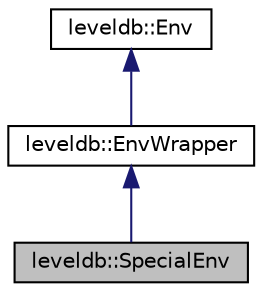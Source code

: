 digraph "leveldb::SpecialEnv"
{
  edge [fontname="Helvetica",fontsize="10",labelfontname="Helvetica",labelfontsize="10"];
  node [fontname="Helvetica",fontsize="10",shape=record];
  Node1 [label="leveldb::SpecialEnv",height=0.2,width=0.4,color="black", fillcolor="grey75", style="filled" fontcolor="black"];
  Node2 -> Node1 [dir="back",color="midnightblue",fontsize="10",style="solid"];
  Node2 [label="leveldb::EnvWrapper",height=0.2,width=0.4,color="black", fillcolor="white", style="filled",URL="$classleveldb_1_1_env_wrapper.html"];
  Node3 -> Node2 [dir="back",color="midnightblue",fontsize="10",style="solid"];
  Node3 [label="leveldb::Env",height=0.2,width=0.4,color="black", fillcolor="white", style="filled",URL="$classleveldb_1_1_env.html"];
}
